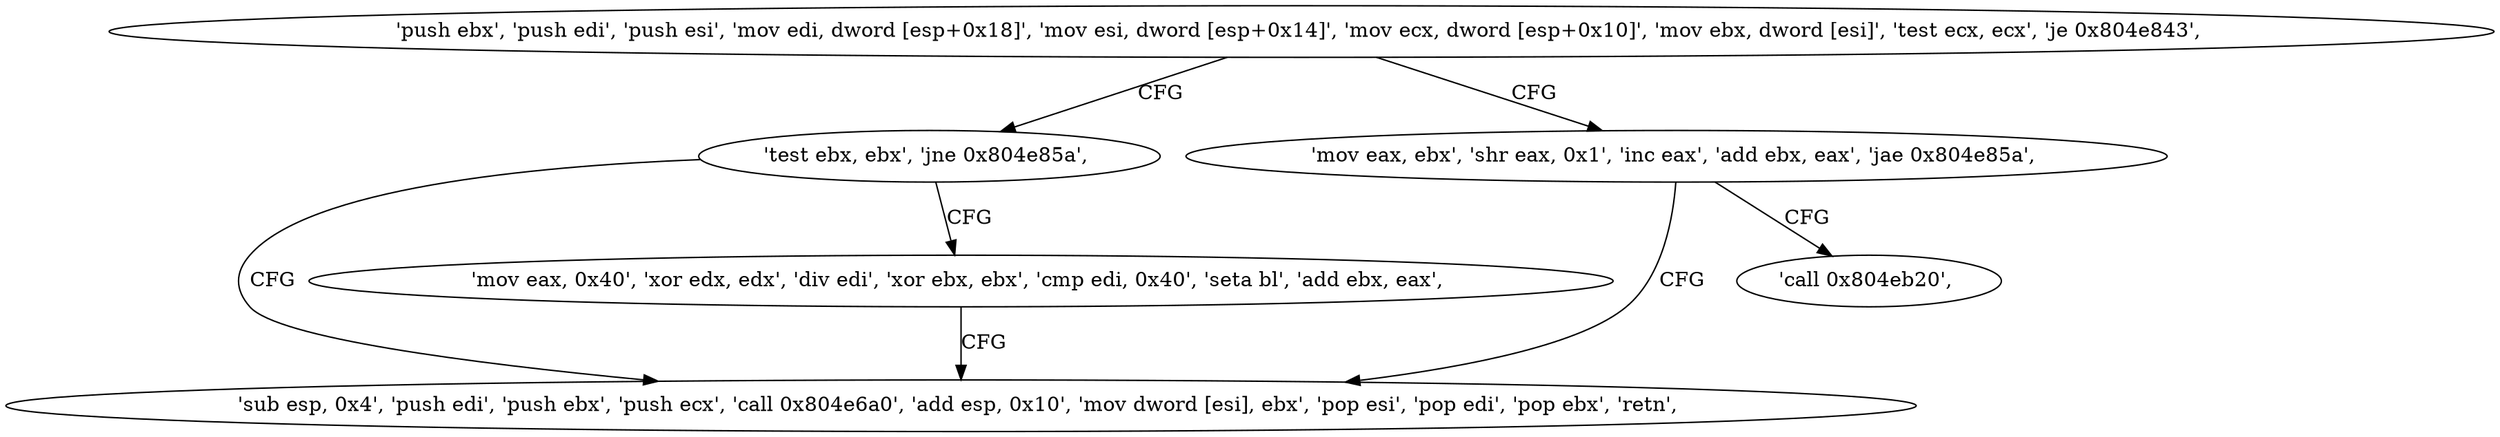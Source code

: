 digraph "func" {
"134539296" [label = "'push ebx', 'push edi', 'push esi', 'mov edi, dword [esp+0x18]', 'mov esi, dword [esp+0x14]', 'mov ecx, dword [esp+0x10]', 'mov ebx, dword [esi]', 'test ecx, ecx', 'je 0x804e843', " ]
"134539331" [label = "'test ebx, ebx', 'jne 0x804e85a', " ]
"134539317" [label = "'mov eax, ebx', 'shr eax, 0x1', 'inc eax', 'add ebx, eax', 'jae 0x804e85a', " ]
"134539354" [label = "'sub esp, 0x4', 'push edi', 'push ebx', 'push ecx', 'call 0x804e6a0', 'add esp, 0x10', 'mov dword [esi], ebx', 'pop esi', 'pop edi', 'pop ebx', 'retn', " ]
"134539335" [label = "'mov eax, 0x40', 'xor edx, edx', 'div edi', 'xor ebx, ebx', 'cmp edi, 0x40', 'seta bl', 'add ebx, eax', " ]
"134539326" [label = "'call 0x804eb20', " ]
"134539296" -> "134539331" [ label = "CFG" ]
"134539296" -> "134539317" [ label = "CFG" ]
"134539331" -> "134539354" [ label = "CFG" ]
"134539331" -> "134539335" [ label = "CFG" ]
"134539317" -> "134539354" [ label = "CFG" ]
"134539317" -> "134539326" [ label = "CFG" ]
"134539335" -> "134539354" [ label = "CFG" ]
}
